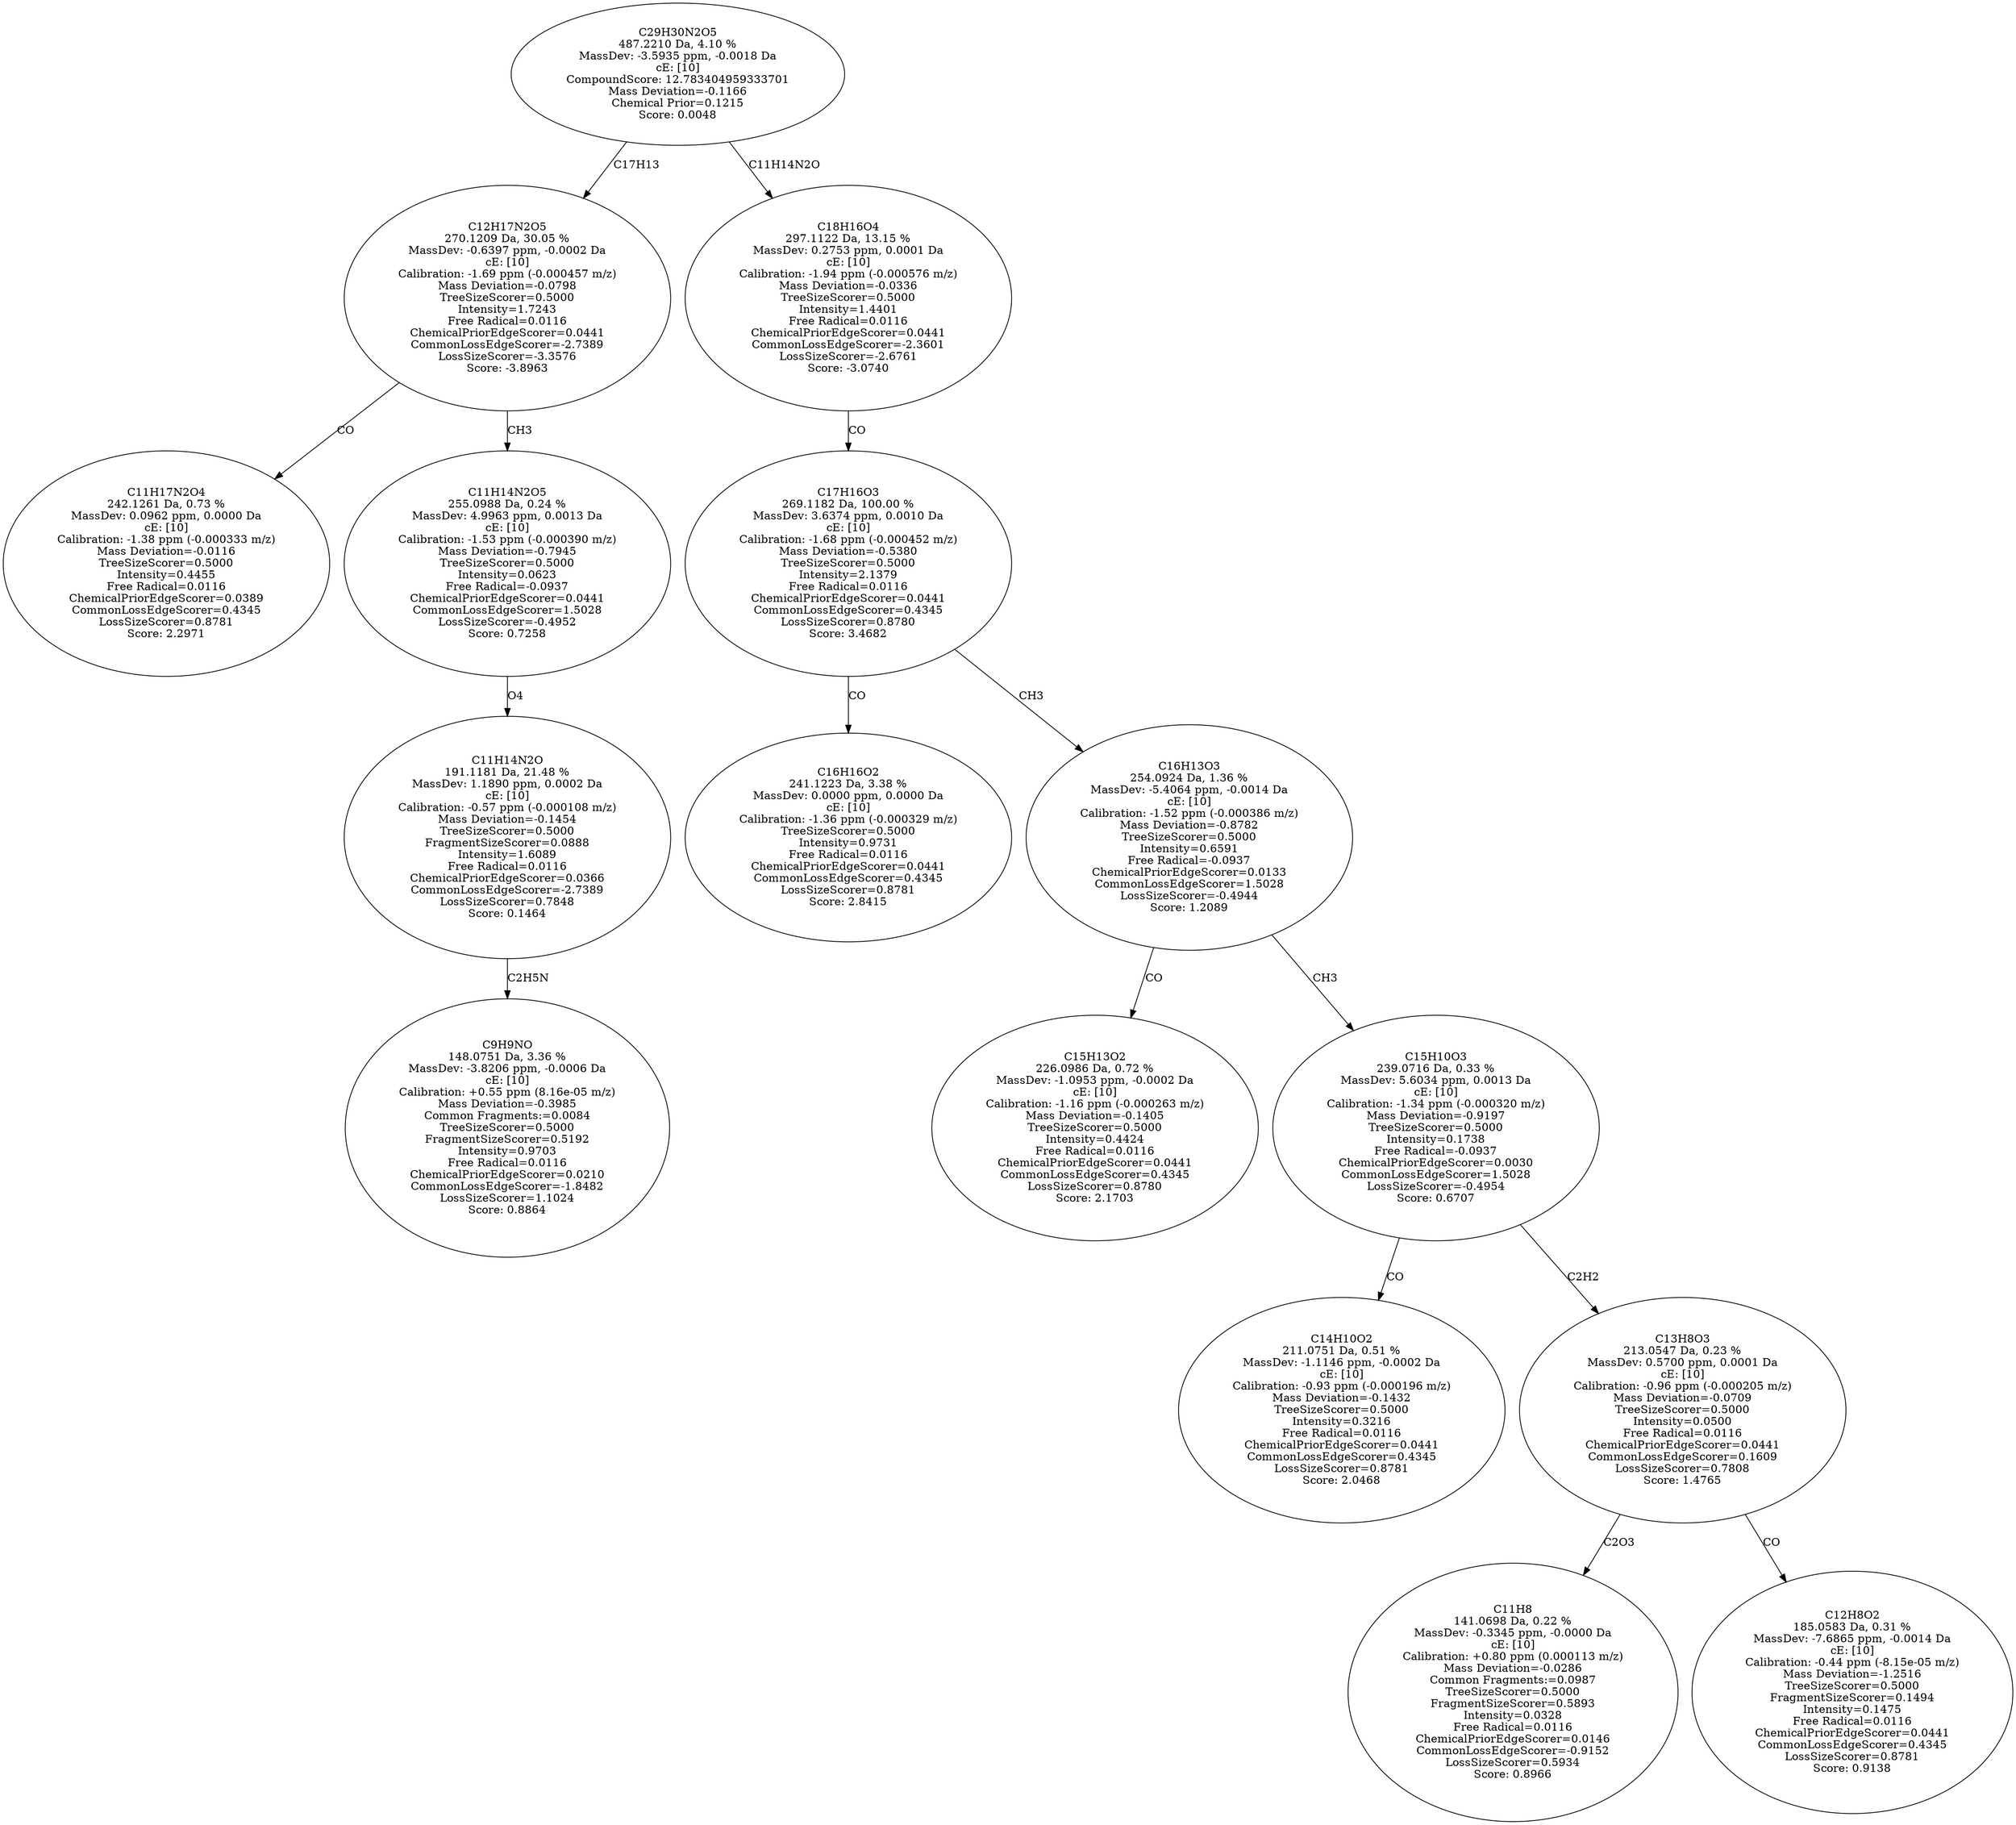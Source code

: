 strict digraph {
v1 [label="C11H17N2O4\n242.1261 Da, 0.73 %\nMassDev: 0.0962 ppm, 0.0000 Da\ncE: [10]\nCalibration: -1.38 ppm (-0.000333 m/z)\nMass Deviation=-0.0116\nTreeSizeScorer=0.5000\nIntensity=0.4455\nFree Radical=0.0116\nChemicalPriorEdgeScorer=0.0389\nCommonLossEdgeScorer=0.4345\nLossSizeScorer=0.8781\nScore: 2.2971"];
v2 [label="C9H9NO\n148.0751 Da, 3.36 %\nMassDev: -3.8206 ppm, -0.0006 Da\ncE: [10]\nCalibration: +0.55 ppm (8.16e-05 m/z)\nMass Deviation=-0.3985\nCommon Fragments:=0.0084\nTreeSizeScorer=0.5000\nFragmentSizeScorer=0.5192\nIntensity=0.9703\nFree Radical=0.0116\nChemicalPriorEdgeScorer=0.0210\nCommonLossEdgeScorer=-1.8482\nLossSizeScorer=1.1024\nScore: 0.8864"];
v3 [label="C11H14N2O\n191.1181 Da, 21.48 %\nMassDev: 1.1890 ppm, 0.0002 Da\ncE: [10]\nCalibration: -0.57 ppm (-0.000108 m/z)\nMass Deviation=-0.1454\nTreeSizeScorer=0.5000\nFragmentSizeScorer=0.0888\nIntensity=1.6089\nFree Radical=0.0116\nChemicalPriorEdgeScorer=0.0366\nCommonLossEdgeScorer=-2.7389\nLossSizeScorer=0.7848\nScore: 0.1464"];
v4 [label="C11H14N2O5\n255.0988 Da, 0.24 %\nMassDev: 4.9963 ppm, 0.0013 Da\ncE: [10]\nCalibration: -1.53 ppm (-0.000390 m/z)\nMass Deviation=-0.7945\nTreeSizeScorer=0.5000\nIntensity=0.0623\nFree Radical=-0.0937\nChemicalPriorEdgeScorer=0.0441\nCommonLossEdgeScorer=1.5028\nLossSizeScorer=-0.4952\nScore: 0.7258"];
v5 [label="C12H17N2O5\n270.1209 Da, 30.05 %\nMassDev: -0.6397 ppm, -0.0002 Da\ncE: [10]\nCalibration: -1.69 ppm (-0.000457 m/z)\nMass Deviation=-0.0798\nTreeSizeScorer=0.5000\nIntensity=1.7243\nFree Radical=0.0116\nChemicalPriorEdgeScorer=0.0441\nCommonLossEdgeScorer=-2.7389\nLossSizeScorer=-3.3576\nScore: -3.8963"];
v6 [label="C16H16O2\n241.1223 Da, 3.38 %\nMassDev: 0.0000 ppm, 0.0000 Da\ncE: [10]\nCalibration: -1.36 ppm (-0.000329 m/z)\nTreeSizeScorer=0.5000\nIntensity=0.9731\nFree Radical=0.0116\nChemicalPriorEdgeScorer=0.0441\nCommonLossEdgeScorer=0.4345\nLossSizeScorer=0.8781\nScore: 2.8415"];
v7 [label="C15H13O2\n226.0986 Da, 0.72 %\nMassDev: -1.0953 ppm, -0.0002 Da\ncE: [10]\nCalibration: -1.16 ppm (-0.000263 m/z)\nMass Deviation=-0.1405\nTreeSizeScorer=0.5000\nIntensity=0.4424\nFree Radical=0.0116\nChemicalPriorEdgeScorer=0.0441\nCommonLossEdgeScorer=0.4345\nLossSizeScorer=0.8780\nScore: 2.1703"];
v8 [label="C14H10O2\n211.0751 Da, 0.51 %\nMassDev: -1.1146 ppm, -0.0002 Da\ncE: [10]\nCalibration: -0.93 ppm (-0.000196 m/z)\nMass Deviation=-0.1432\nTreeSizeScorer=0.5000\nIntensity=0.3216\nFree Radical=0.0116\nChemicalPriorEdgeScorer=0.0441\nCommonLossEdgeScorer=0.4345\nLossSizeScorer=0.8781\nScore: 2.0468"];
v9 [label="C11H8\n141.0698 Da, 0.22 %\nMassDev: -0.3345 ppm, -0.0000 Da\ncE: [10]\nCalibration: +0.80 ppm (0.000113 m/z)\nMass Deviation=-0.0286\nCommon Fragments:=0.0987\nTreeSizeScorer=0.5000\nFragmentSizeScorer=0.5893\nIntensity=0.0328\nFree Radical=0.0116\nChemicalPriorEdgeScorer=0.0146\nCommonLossEdgeScorer=-0.9152\nLossSizeScorer=0.5934\nScore: 0.8966"];
v10 [label="C12H8O2\n185.0583 Da, 0.31 %\nMassDev: -7.6865 ppm, -0.0014 Da\ncE: [10]\nCalibration: -0.44 ppm (-8.15e-05 m/z)\nMass Deviation=-1.2516\nTreeSizeScorer=0.5000\nFragmentSizeScorer=0.1494\nIntensity=0.1475\nFree Radical=0.0116\nChemicalPriorEdgeScorer=0.0441\nCommonLossEdgeScorer=0.4345\nLossSizeScorer=0.8781\nScore: 0.9138"];
v11 [label="C13H8O3\n213.0547 Da, 0.23 %\nMassDev: 0.5700 ppm, 0.0001 Da\ncE: [10]\nCalibration: -0.96 ppm (-0.000205 m/z)\nMass Deviation=-0.0709\nTreeSizeScorer=0.5000\nIntensity=0.0500\nFree Radical=0.0116\nChemicalPriorEdgeScorer=0.0441\nCommonLossEdgeScorer=0.1609\nLossSizeScorer=0.7808\nScore: 1.4765"];
v12 [label="C15H10O3\n239.0716 Da, 0.33 %\nMassDev: 5.6034 ppm, 0.0013 Da\ncE: [10]\nCalibration: -1.34 ppm (-0.000320 m/z)\nMass Deviation=-0.9197\nTreeSizeScorer=0.5000\nIntensity=0.1738\nFree Radical=-0.0937\nChemicalPriorEdgeScorer=0.0030\nCommonLossEdgeScorer=1.5028\nLossSizeScorer=-0.4954\nScore: 0.6707"];
v13 [label="C16H13O3\n254.0924 Da, 1.36 %\nMassDev: -5.4064 ppm, -0.0014 Da\ncE: [10]\nCalibration: -1.52 ppm (-0.000386 m/z)\nMass Deviation=-0.8782\nTreeSizeScorer=0.5000\nIntensity=0.6591\nFree Radical=-0.0937\nChemicalPriorEdgeScorer=0.0133\nCommonLossEdgeScorer=1.5028\nLossSizeScorer=-0.4944\nScore: 1.2089"];
v14 [label="C17H16O3\n269.1182 Da, 100.00 %\nMassDev: 3.6374 ppm, 0.0010 Da\ncE: [10]\nCalibration: -1.68 ppm (-0.000452 m/z)\nMass Deviation=-0.5380\nTreeSizeScorer=0.5000\nIntensity=2.1379\nFree Radical=0.0116\nChemicalPriorEdgeScorer=0.0441\nCommonLossEdgeScorer=0.4345\nLossSizeScorer=0.8780\nScore: 3.4682"];
v15 [label="C18H16O4\n297.1122 Da, 13.15 %\nMassDev: 0.2753 ppm, 0.0001 Da\ncE: [10]\nCalibration: -1.94 ppm (-0.000576 m/z)\nMass Deviation=-0.0336\nTreeSizeScorer=0.5000\nIntensity=1.4401\nFree Radical=0.0116\nChemicalPriorEdgeScorer=0.0441\nCommonLossEdgeScorer=-2.3601\nLossSizeScorer=-2.6761\nScore: -3.0740"];
v16 [label="C29H30N2O5\n487.2210 Da, 4.10 %\nMassDev: -3.5935 ppm, -0.0018 Da\ncE: [10]\nCompoundScore: 12.783404959333701\nMass Deviation=-0.1166\nChemical Prior=0.1215\nScore: 0.0048"];
v5 -> v1 [label="CO"];
v3 -> v2 [label="C2H5N"];
v4 -> v3 [label="O4"];
v5 -> v4 [label="CH3"];
v16 -> v5 [label="C17H13"];
v14 -> v6 [label="CO"];
v13 -> v7 [label="CO"];
v12 -> v8 [label="CO"];
v11 -> v9 [label="C2O3"];
v11 -> v10 [label="CO"];
v12 -> v11 [label="C2H2"];
v13 -> v12 [label="CH3"];
v14 -> v13 [label="CH3"];
v15 -> v14 [label="CO"];
v16 -> v15 [label="C11H14N2O"];
}